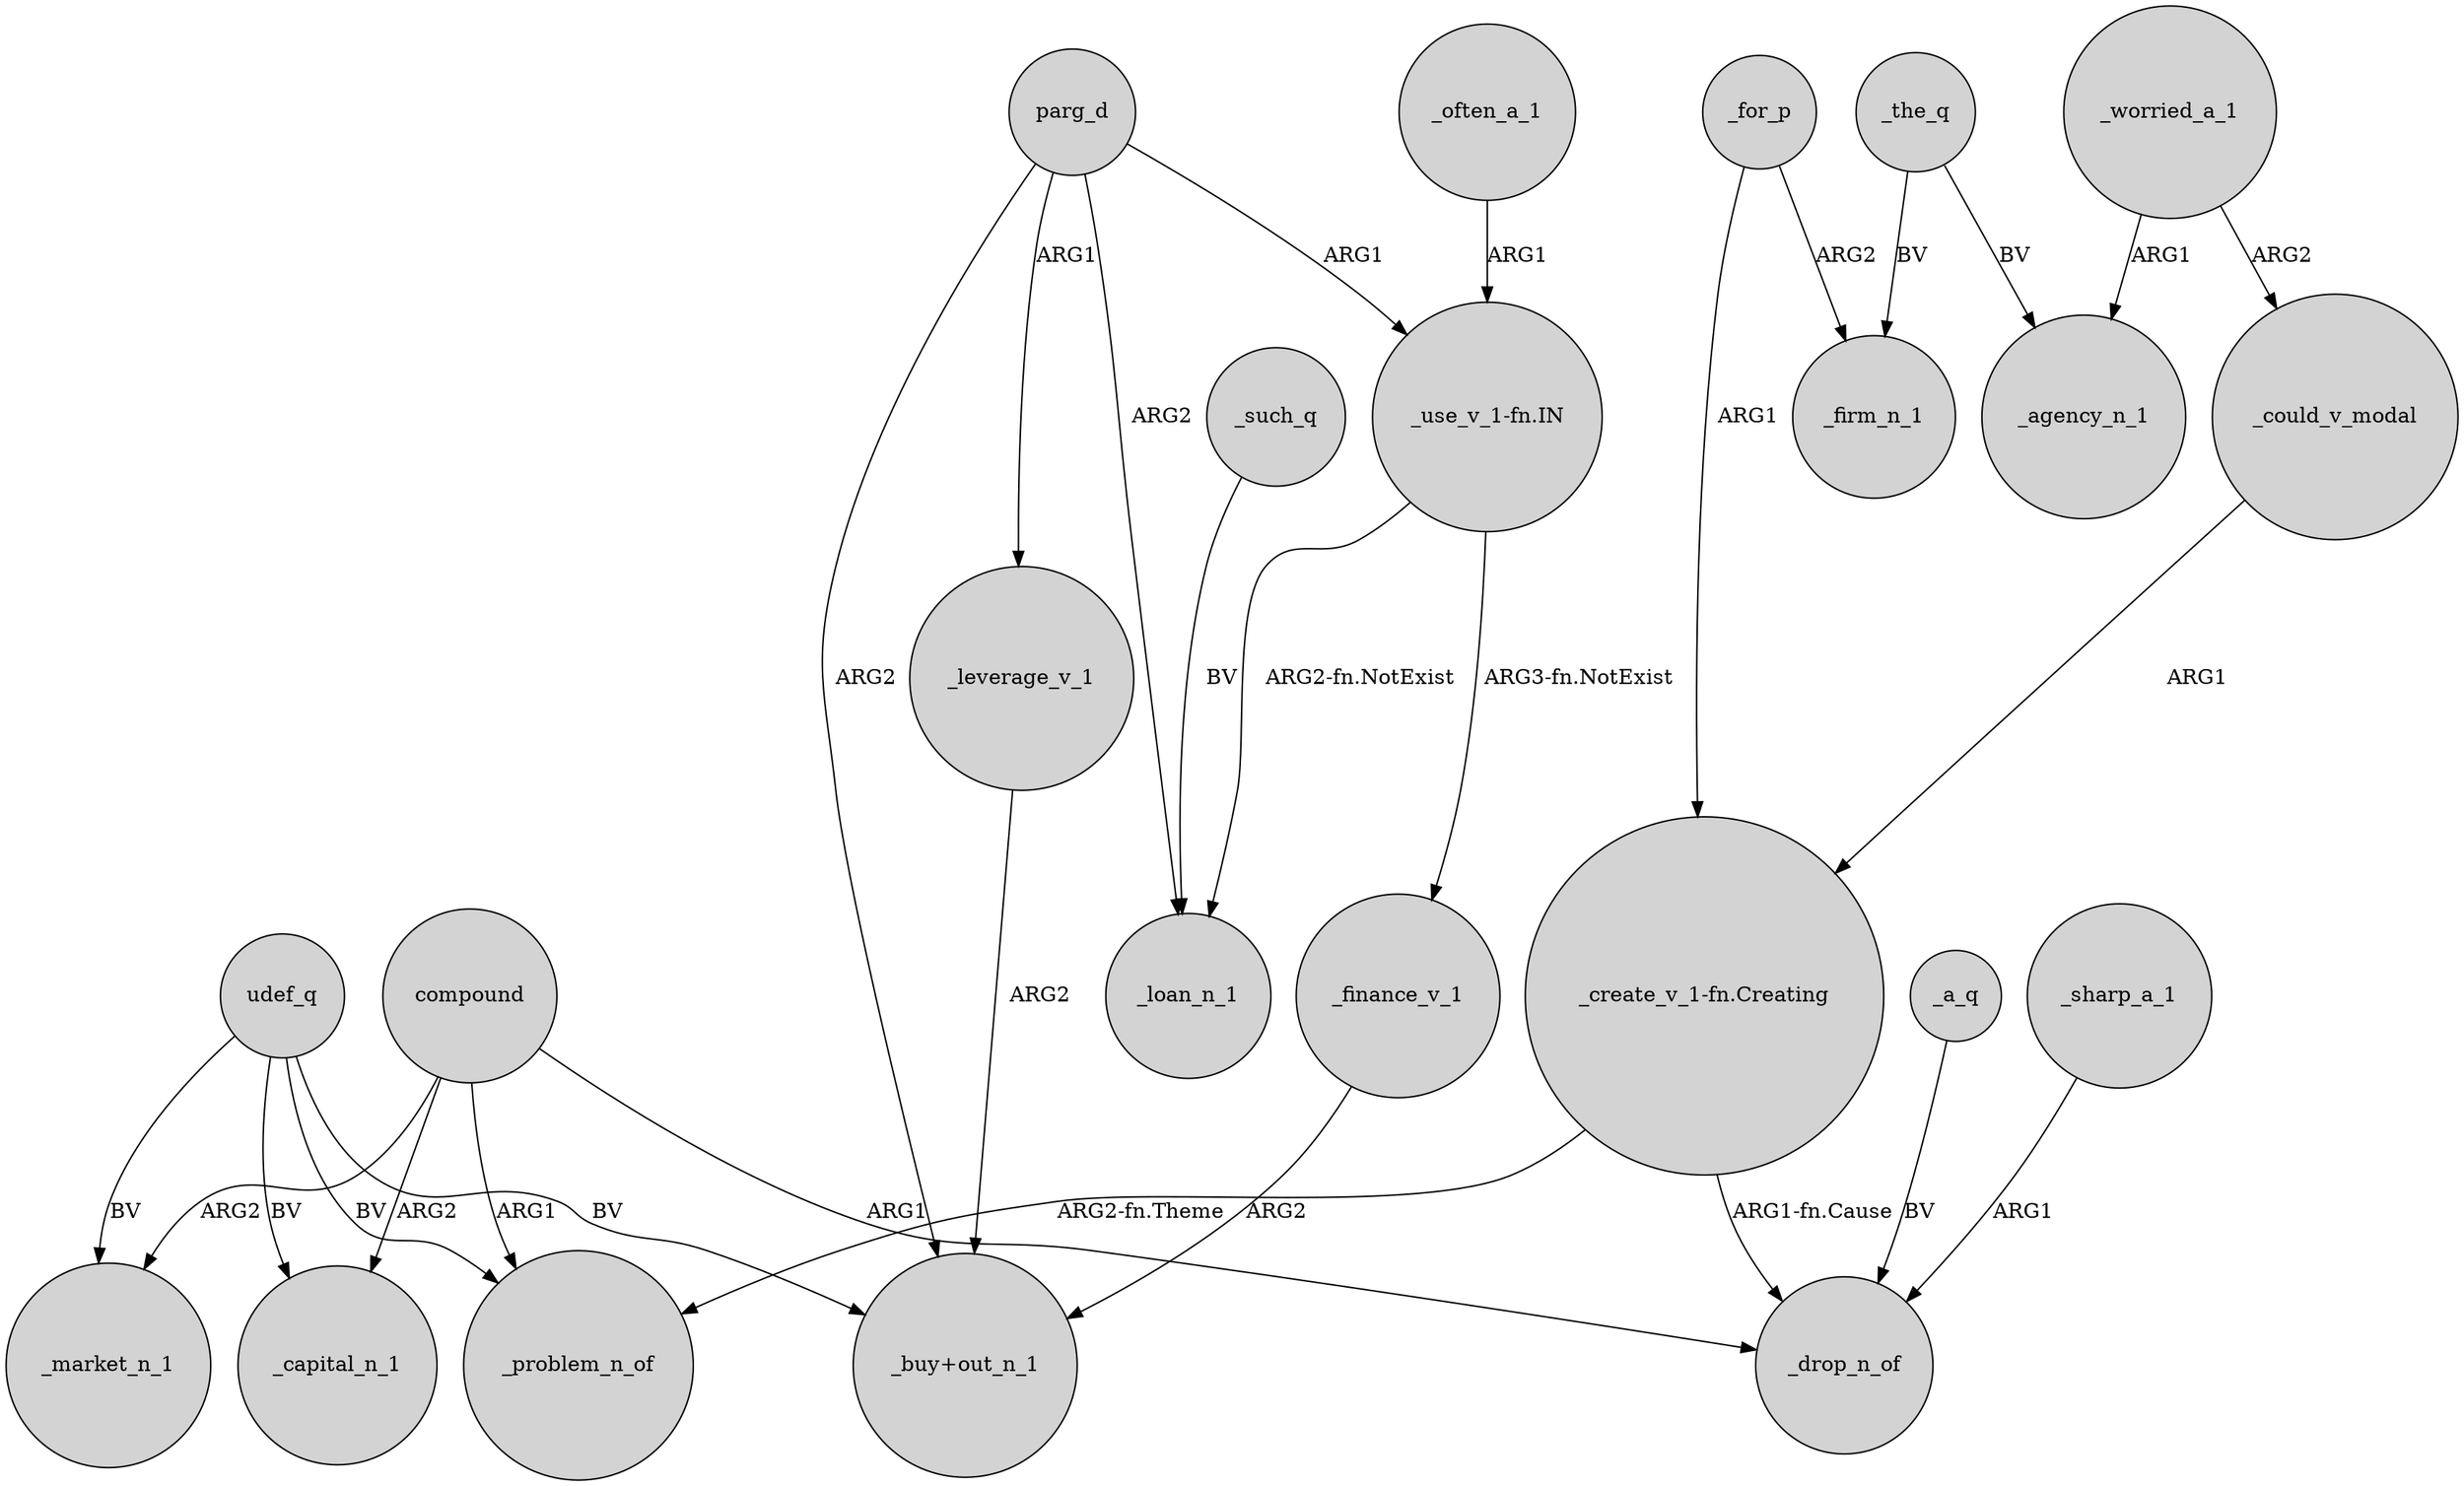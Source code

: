 digraph {
	node [shape=circle style=filled]
	compound -> _market_n_1 [label=ARG2]
	parg_d -> _loan_n_1 [label=ARG2]
	_the_q -> _agency_n_1 [label=BV]
	"_use_v_1-fn.IN" -> _loan_n_1 [label="ARG2-fn.NotExist"]
	compound -> _capital_n_1 [label=ARG2]
	_for_p -> "_create_v_1-fn.Creating" [label=ARG1]
	"_create_v_1-fn.Creating" -> _drop_n_of [label="ARG1-fn.Cause"]
	_worried_a_1 -> _agency_n_1 [label=ARG1]
	_often_a_1 -> "_use_v_1-fn.IN" [label=ARG1]
	_a_q -> _drop_n_of [label=BV]
	compound -> _drop_n_of [label=ARG1]
	_worried_a_1 -> _could_v_modal [label=ARG2]
	_finance_v_1 -> "_buy+out_n_1" [label=ARG2]
	udef_q -> _market_n_1 [label=BV]
	parg_d -> "_buy+out_n_1" [label=ARG2]
	udef_q -> _problem_n_of [label=BV]
	udef_q -> "_buy+out_n_1" [label=BV]
	parg_d -> _leverage_v_1 [label=ARG1]
	_such_q -> _loan_n_1 [label=BV]
	_sharp_a_1 -> _drop_n_of [label=ARG1]
	compound -> _problem_n_of [label=ARG1]
	parg_d -> "_use_v_1-fn.IN" [label=ARG1]
	_could_v_modal -> "_create_v_1-fn.Creating" [label=ARG1]
	_leverage_v_1 -> "_buy+out_n_1" [label=ARG2]
	_the_q -> _firm_n_1 [label=BV]
	_for_p -> _firm_n_1 [label=ARG2]
	"_create_v_1-fn.Creating" -> _problem_n_of [label="ARG2-fn.Theme"]
	"_use_v_1-fn.IN" -> _finance_v_1 [label="ARG3-fn.NotExist"]
	udef_q -> _capital_n_1 [label=BV]
}
